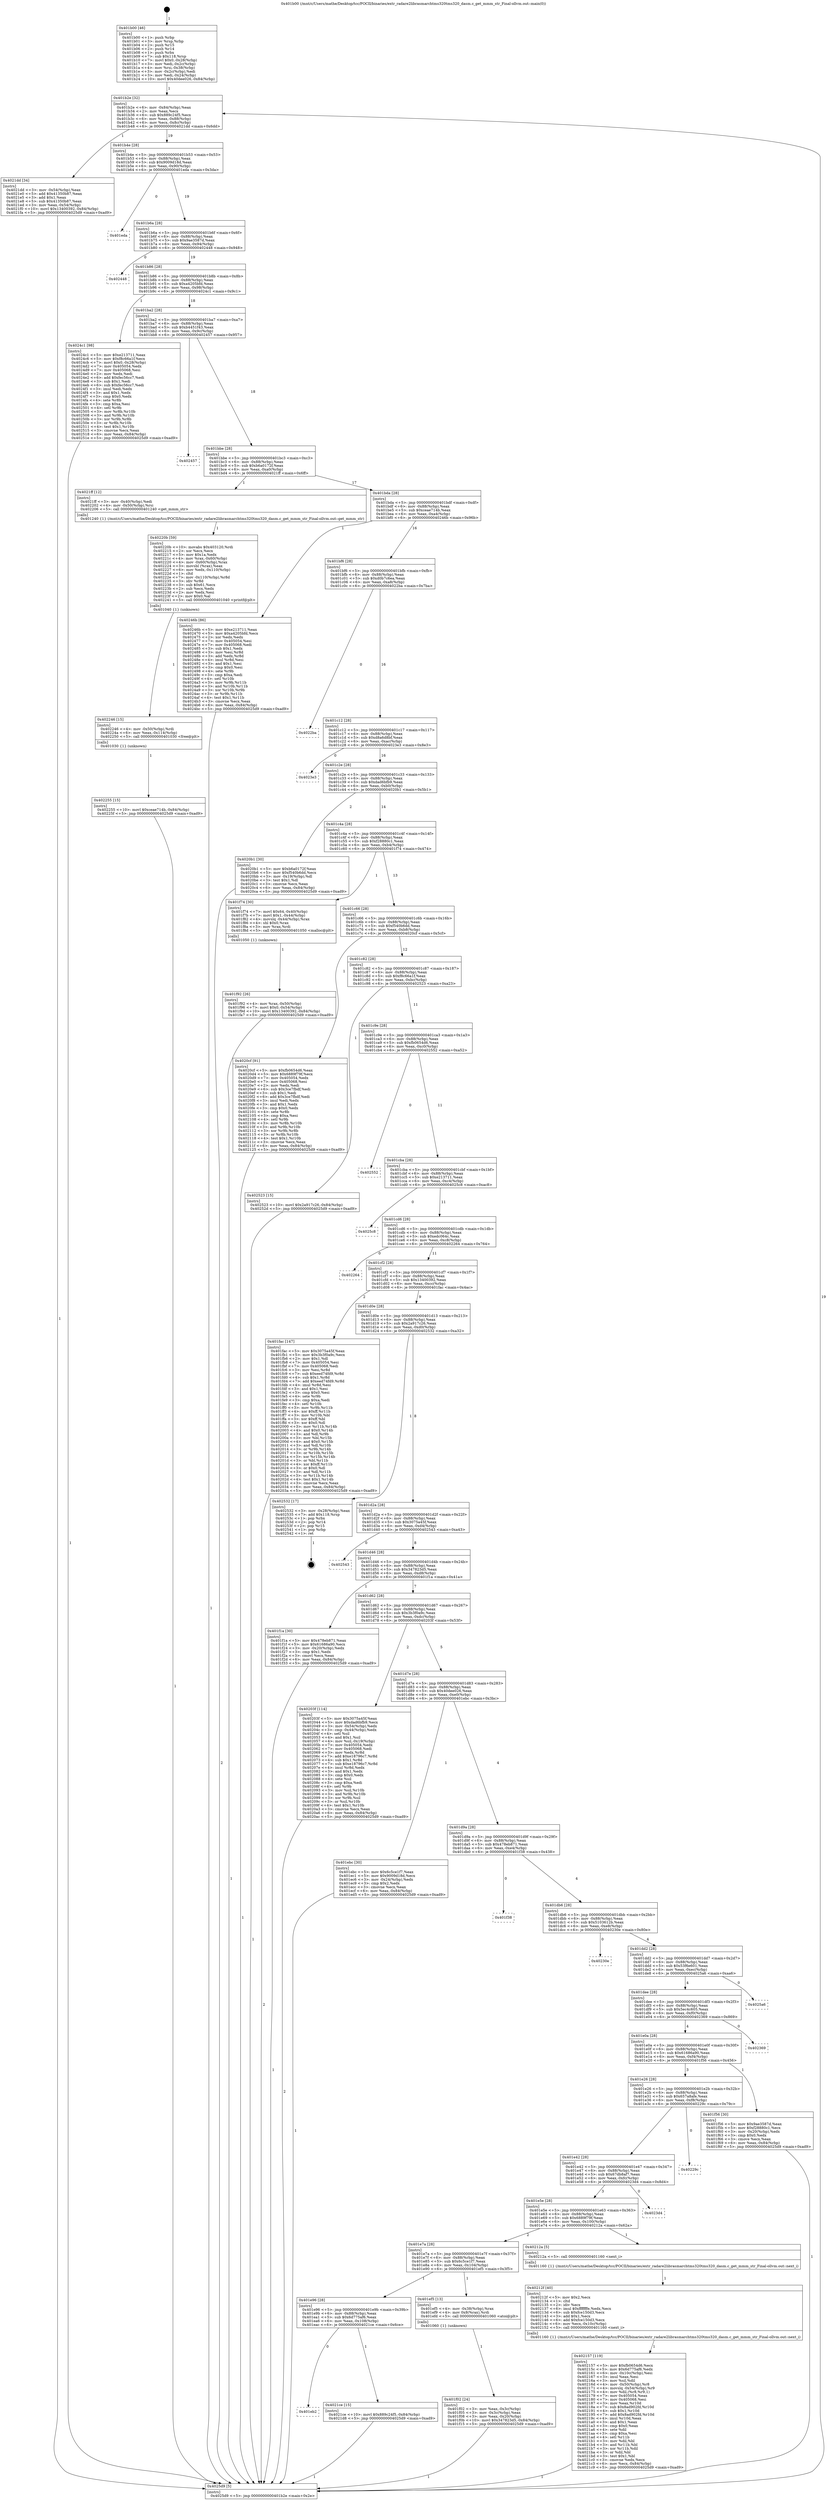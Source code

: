 digraph "0x401b00" {
  label = "0x401b00 (/mnt/c/Users/mathe/Desktop/tcc/POCII/binaries/extr_radare2librasmarchtms320tms320_dasm.c_get_mmm_str_Final-ollvm.out::main(0))"
  labelloc = "t"
  node[shape=record]

  Entry [label="",width=0.3,height=0.3,shape=circle,fillcolor=black,style=filled]
  "0x401b2e" [label="{
     0x401b2e [32]\l
     | [instrs]\l
     &nbsp;&nbsp;0x401b2e \<+6\>: mov -0x84(%rbp),%eax\l
     &nbsp;&nbsp;0x401b34 \<+2\>: mov %eax,%ecx\l
     &nbsp;&nbsp;0x401b36 \<+6\>: sub $0x889c24f5,%ecx\l
     &nbsp;&nbsp;0x401b3c \<+6\>: mov %eax,-0x88(%rbp)\l
     &nbsp;&nbsp;0x401b42 \<+6\>: mov %ecx,-0x8c(%rbp)\l
     &nbsp;&nbsp;0x401b48 \<+6\>: je 00000000004021dd \<main+0x6dd\>\l
  }"]
  "0x4021dd" [label="{
     0x4021dd [34]\l
     | [instrs]\l
     &nbsp;&nbsp;0x4021dd \<+3\>: mov -0x54(%rbp),%eax\l
     &nbsp;&nbsp;0x4021e0 \<+5\>: add $0x41350b87,%eax\l
     &nbsp;&nbsp;0x4021e5 \<+3\>: add $0x1,%eax\l
     &nbsp;&nbsp;0x4021e8 \<+5\>: sub $0x41350b87,%eax\l
     &nbsp;&nbsp;0x4021ed \<+3\>: mov %eax,-0x54(%rbp)\l
     &nbsp;&nbsp;0x4021f0 \<+10\>: movl $0x13400392,-0x84(%rbp)\l
     &nbsp;&nbsp;0x4021fa \<+5\>: jmp 00000000004025d9 \<main+0xad9\>\l
  }"]
  "0x401b4e" [label="{
     0x401b4e [28]\l
     | [instrs]\l
     &nbsp;&nbsp;0x401b4e \<+5\>: jmp 0000000000401b53 \<main+0x53\>\l
     &nbsp;&nbsp;0x401b53 \<+6\>: mov -0x88(%rbp),%eax\l
     &nbsp;&nbsp;0x401b59 \<+5\>: sub $0x9009d18d,%eax\l
     &nbsp;&nbsp;0x401b5e \<+6\>: mov %eax,-0x90(%rbp)\l
     &nbsp;&nbsp;0x401b64 \<+6\>: je 0000000000401eda \<main+0x3da\>\l
  }"]
  Exit [label="",width=0.3,height=0.3,shape=circle,fillcolor=black,style=filled,peripheries=2]
  "0x401eda" [label="{
     0x401eda\l
  }", style=dashed]
  "0x401b6a" [label="{
     0x401b6a [28]\l
     | [instrs]\l
     &nbsp;&nbsp;0x401b6a \<+5\>: jmp 0000000000401b6f \<main+0x6f\>\l
     &nbsp;&nbsp;0x401b6f \<+6\>: mov -0x88(%rbp),%eax\l
     &nbsp;&nbsp;0x401b75 \<+5\>: sub $0x9ae3587d,%eax\l
     &nbsp;&nbsp;0x401b7a \<+6\>: mov %eax,-0x94(%rbp)\l
     &nbsp;&nbsp;0x401b80 \<+6\>: je 0000000000402448 \<main+0x948\>\l
  }"]
  "0x402255" [label="{
     0x402255 [15]\l
     | [instrs]\l
     &nbsp;&nbsp;0x402255 \<+10\>: movl $0xceae714b,-0x84(%rbp)\l
     &nbsp;&nbsp;0x40225f \<+5\>: jmp 00000000004025d9 \<main+0xad9\>\l
  }"]
  "0x402448" [label="{
     0x402448\l
  }", style=dashed]
  "0x401b86" [label="{
     0x401b86 [28]\l
     | [instrs]\l
     &nbsp;&nbsp;0x401b86 \<+5\>: jmp 0000000000401b8b \<main+0x8b\>\l
     &nbsp;&nbsp;0x401b8b \<+6\>: mov -0x88(%rbp),%eax\l
     &nbsp;&nbsp;0x401b91 \<+5\>: sub $0xa4205bfd,%eax\l
     &nbsp;&nbsp;0x401b96 \<+6\>: mov %eax,-0x98(%rbp)\l
     &nbsp;&nbsp;0x401b9c \<+6\>: je 00000000004024c1 \<main+0x9c1\>\l
  }"]
  "0x402246" [label="{
     0x402246 [15]\l
     | [instrs]\l
     &nbsp;&nbsp;0x402246 \<+4\>: mov -0x50(%rbp),%rdi\l
     &nbsp;&nbsp;0x40224a \<+6\>: mov %eax,-0x114(%rbp)\l
     &nbsp;&nbsp;0x402250 \<+5\>: call 0000000000401030 \<free@plt\>\l
     | [calls]\l
     &nbsp;&nbsp;0x401030 \{1\} (unknown)\l
  }"]
  "0x4024c1" [label="{
     0x4024c1 [98]\l
     | [instrs]\l
     &nbsp;&nbsp;0x4024c1 \<+5\>: mov $0xe213711,%eax\l
     &nbsp;&nbsp;0x4024c6 \<+5\>: mov $0xf8c66a1f,%ecx\l
     &nbsp;&nbsp;0x4024cb \<+7\>: movl $0x0,-0x28(%rbp)\l
     &nbsp;&nbsp;0x4024d2 \<+7\>: mov 0x405054,%edx\l
     &nbsp;&nbsp;0x4024d9 \<+7\>: mov 0x405068,%esi\l
     &nbsp;&nbsp;0x4024e0 \<+2\>: mov %edx,%edi\l
     &nbsp;&nbsp;0x4024e2 \<+6\>: add $0xfec56cc7,%edi\l
     &nbsp;&nbsp;0x4024e8 \<+3\>: sub $0x1,%edi\l
     &nbsp;&nbsp;0x4024eb \<+6\>: sub $0xfec56cc7,%edi\l
     &nbsp;&nbsp;0x4024f1 \<+3\>: imul %edi,%edx\l
     &nbsp;&nbsp;0x4024f4 \<+3\>: and $0x1,%edx\l
     &nbsp;&nbsp;0x4024f7 \<+3\>: cmp $0x0,%edx\l
     &nbsp;&nbsp;0x4024fa \<+4\>: sete %r8b\l
     &nbsp;&nbsp;0x4024fe \<+3\>: cmp $0xa,%esi\l
     &nbsp;&nbsp;0x402501 \<+4\>: setl %r9b\l
     &nbsp;&nbsp;0x402505 \<+3\>: mov %r8b,%r10b\l
     &nbsp;&nbsp;0x402508 \<+3\>: and %r9b,%r10b\l
     &nbsp;&nbsp;0x40250b \<+3\>: xor %r9b,%r8b\l
     &nbsp;&nbsp;0x40250e \<+3\>: or %r8b,%r10b\l
     &nbsp;&nbsp;0x402511 \<+4\>: test $0x1,%r10b\l
     &nbsp;&nbsp;0x402515 \<+3\>: cmovne %ecx,%eax\l
     &nbsp;&nbsp;0x402518 \<+6\>: mov %eax,-0x84(%rbp)\l
     &nbsp;&nbsp;0x40251e \<+5\>: jmp 00000000004025d9 \<main+0xad9\>\l
  }"]
  "0x401ba2" [label="{
     0x401ba2 [28]\l
     | [instrs]\l
     &nbsp;&nbsp;0x401ba2 \<+5\>: jmp 0000000000401ba7 \<main+0xa7\>\l
     &nbsp;&nbsp;0x401ba7 \<+6\>: mov -0x88(%rbp),%eax\l
     &nbsp;&nbsp;0x401bad \<+5\>: sub $0xb4451f43,%eax\l
     &nbsp;&nbsp;0x401bb2 \<+6\>: mov %eax,-0x9c(%rbp)\l
     &nbsp;&nbsp;0x401bb8 \<+6\>: je 0000000000402457 \<main+0x957\>\l
  }"]
  "0x40220b" [label="{
     0x40220b [59]\l
     | [instrs]\l
     &nbsp;&nbsp;0x40220b \<+10\>: movabs $0x403120,%rdi\l
     &nbsp;&nbsp;0x402215 \<+2\>: xor %ecx,%ecx\l
     &nbsp;&nbsp;0x402217 \<+5\>: mov $0x1a,%edx\l
     &nbsp;&nbsp;0x40221c \<+4\>: mov %rax,-0x60(%rbp)\l
     &nbsp;&nbsp;0x402220 \<+4\>: mov -0x60(%rbp),%rax\l
     &nbsp;&nbsp;0x402224 \<+3\>: movsbl (%rax),%eax\l
     &nbsp;&nbsp;0x402227 \<+6\>: mov %edx,-0x110(%rbp)\l
     &nbsp;&nbsp;0x40222d \<+1\>: cltd\l
     &nbsp;&nbsp;0x40222e \<+7\>: mov -0x110(%rbp),%r8d\l
     &nbsp;&nbsp;0x402235 \<+3\>: idiv %r8d\l
     &nbsp;&nbsp;0x402238 \<+3\>: sub $0x61,%ecx\l
     &nbsp;&nbsp;0x40223b \<+2\>: sub %ecx,%edx\l
     &nbsp;&nbsp;0x40223d \<+2\>: mov %edx,%esi\l
     &nbsp;&nbsp;0x40223f \<+2\>: mov $0x0,%al\l
     &nbsp;&nbsp;0x402241 \<+5\>: call 0000000000401040 \<printf@plt\>\l
     | [calls]\l
     &nbsp;&nbsp;0x401040 \{1\} (unknown)\l
  }"]
  "0x402457" [label="{
     0x402457\l
  }", style=dashed]
  "0x401bbe" [label="{
     0x401bbe [28]\l
     | [instrs]\l
     &nbsp;&nbsp;0x401bbe \<+5\>: jmp 0000000000401bc3 \<main+0xc3\>\l
     &nbsp;&nbsp;0x401bc3 \<+6\>: mov -0x88(%rbp),%eax\l
     &nbsp;&nbsp;0x401bc9 \<+5\>: sub $0xb6a0172f,%eax\l
     &nbsp;&nbsp;0x401bce \<+6\>: mov %eax,-0xa0(%rbp)\l
     &nbsp;&nbsp;0x401bd4 \<+6\>: je 00000000004021ff \<main+0x6ff\>\l
  }"]
  "0x401eb2" [label="{
     0x401eb2\l
  }", style=dashed]
  "0x4021ff" [label="{
     0x4021ff [12]\l
     | [instrs]\l
     &nbsp;&nbsp;0x4021ff \<+3\>: mov -0x40(%rbp),%edi\l
     &nbsp;&nbsp;0x402202 \<+4\>: mov -0x50(%rbp),%rsi\l
     &nbsp;&nbsp;0x402206 \<+5\>: call 0000000000401240 \<get_mmm_str\>\l
     | [calls]\l
     &nbsp;&nbsp;0x401240 \{1\} (/mnt/c/Users/mathe/Desktop/tcc/POCII/binaries/extr_radare2librasmarchtms320tms320_dasm.c_get_mmm_str_Final-ollvm.out::get_mmm_str)\l
  }"]
  "0x401bda" [label="{
     0x401bda [28]\l
     | [instrs]\l
     &nbsp;&nbsp;0x401bda \<+5\>: jmp 0000000000401bdf \<main+0xdf\>\l
     &nbsp;&nbsp;0x401bdf \<+6\>: mov -0x88(%rbp),%eax\l
     &nbsp;&nbsp;0x401be5 \<+5\>: sub $0xceae714b,%eax\l
     &nbsp;&nbsp;0x401bea \<+6\>: mov %eax,-0xa4(%rbp)\l
     &nbsp;&nbsp;0x401bf0 \<+6\>: je 000000000040246b \<main+0x96b\>\l
  }"]
  "0x4021ce" [label="{
     0x4021ce [15]\l
     | [instrs]\l
     &nbsp;&nbsp;0x4021ce \<+10\>: movl $0x889c24f5,-0x84(%rbp)\l
     &nbsp;&nbsp;0x4021d8 \<+5\>: jmp 00000000004025d9 \<main+0xad9\>\l
  }"]
  "0x40246b" [label="{
     0x40246b [86]\l
     | [instrs]\l
     &nbsp;&nbsp;0x40246b \<+5\>: mov $0xe213711,%eax\l
     &nbsp;&nbsp;0x402470 \<+5\>: mov $0xa4205bfd,%ecx\l
     &nbsp;&nbsp;0x402475 \<+2\>: xor %edx,%edx\l
     &nbsp;&nbsp;0x402477 \<+7\>: mov 0x405054,%esi\l
     &nbsp;&nbsp;0x40247e \<+7\>: mov 0x405068,%edi\l
     &nbsp;&nbsp;0x402485 \<+3\>: sub $0x1,%edx\l
     &nbsp;&nbsp;0x402488 \<+3\>: mov %esi,%r8d\l
     &nbsp;&nbsp;0x40248b \<+3\>: add %edx,%r8d\l
     &nbsp;&nbsp;0x40248e \<+4\>: imul %r8d,%esi\l
     &nbsp;&nbsp;0x402492 \<+3\>: and $0x1,%esi\l
     &nbsp;&nbsp;0x402495 \<+3\>: cmp $0x0,%esi\l
     &nbsp;&nbsp;0x402498 \<+4\>: sete %r9b\l
     &nbsp;&nbsp;0x40249c \<+3\>: cmp $0xa,%edi\l
     &nbsp;&nbsp;0x40249f \<+4\>: setl %r10b\l
     &nbsp;&nbsp;0x4024a3 \<+3\>: mov %r9b,%r11b\l
     &nbsp;&nbsp;0x4024a6 \<+3\>: and %r10b,%r11b\l
     &nbsp;&nbsp;0x4024a9 \<+3\>: xor %r10b,%r9b\l
     &nbsp;&nbsp;0x4024ac \<+3\>: or %r9b,%r11b\l
     &nbsp;&nbsp;0x4024af \<+4\>: test $0x1,%r11b\l
     &nbsp;&nbsp;0x4024b3 \<+3\>: cmovne %ecx,%eax\l
     &nbsp;&nbsp;0x4024b6 \<+6\>: mov %eax,-0x84(%rbp)\l
     &nbsp;&nbsp;0x4024bc \<+5\>: jmp 00000000004025d9 \<main+0xad9\>\l
  }"]
  "0x401bf6" [label="{
     0x401bf6 [28]\l
     | [instrs]\l
     &nbsp;&nbsp;0x401bf6 \<+5\>: jmp 0000000000401bfb \<main+0xfb\>\l
     &nbsp;&nbsp;0x401bfb \<+6\>: mov -0x88(%rbp),%eax\l
     &nbsp;&nbsp;0x401c01 \<+5\>: sub $0xd0b7c6ea,%eax\l
     &nbsp;&nbsp;0x401c06 \<+6\>: mov %eax,-0xa8(%rbp)\l
     &nbsp;&nbsp;0x401c0c \<+6\>: je 00000000004022ba \<main+0x7ba\>\l
  }"]
  "0x402157" [label="{
     0x402157 [119]\l
     | [instrs]\l
     &nbsp;&nbsp;0x402157 \<+5\>: mov $0xfb0654d6,%ecx\l
     &nbsp;&nbsp;0x40215c \<+5\>: mov $0x6d775af6,%edx\l
     &nbsp;&nbsp;0x402161 \<+6\>: mov -0x10c(%rbp),%esi\l
     &nbsp;&nbsp;0x402167 \<+3\>: imul %eax,%esi\l
     &nbsp;&nbsp;0x40216a \<+3\>: mov %sil,%dil\l
     &nbsp;&nbsp;0x40216d \<+4\>: mov -0x50(%rbp),%r8\l
     &nbsp;&nbsp;0x402171 \<+4\>: movslq -0x54(%rbp),%r9\l
     &nbsp;&nbsp;0x402175 \<+4\>: mov %dil,(%r8,%r9,1)\l
     &nbsp;&nbsp;0x402179 \<+7\>: mov 0x405054,%eax\l
     &nbsp;&nbsp;0x402180 \<+7\>: mov 0x405068,%esi\l
     &nbsp;&nbsp;0x402187 \<+3\>: mov %eax,%r10d\l
     &nbsp;&nbsp;0x40218a \<+7\>: sub $0x8ad902fd,%r10d\l
     &nbsp;&nbsp;0x402191 \<+4\>: sub $0x1,%r10d\l
     &nbsp;&nbsp;0x402195 \<+7\>: add $0x8ad902fd,%r10d\l
     &nbsp;&nbsp;0x40219c \<+4\>: imul %r10d,%eax\l
     &nbsp;&nbsp;0x4021a0 \<+3\>: and $0x1,%eax\l
     &nbsp;&nbsp;0x4021a3 \<+3\>: cmp $0x0,%eax\l
     &nbsp;&nbsp;0x4021a6 \<+4\>: sete %dil\l
     &nbsp;&nbsp;0x4021aa \<+3\>: cmp $0xa,%esi\l
     &nbsp;&nbsp;0x4021ad \<+4\>: setl %r11b\l
     &nbsp;&nbsp;0x4021b1 \<+3\>: mov %dil,%bl\l
     &nbsp;&nbsp;0x4021b4 \<+3\>: and %r11b,%bl\l
     &nbsp;&nbsp;0x4021b7 \<+3\>: xor %r11b,%dil\l
     &nbsp;&nbsp;0x4021ba \<+3\>: or %dil,%bl\l
     &nbsp;&nbsp;0x4021bd \<+3\>: test $0x1,%bl\l
     &nbsp;&nbsp;0x4021c0 \<+3\>: cmovne %edx,%ecx\l
     &nbsp;&nbsp;0x4021c3 \<+6\>: mov %ecx,-0x84(%rbp)\l
     &nbsp;&nbsp;0x4021c9 \<+5\>: jmp 00000000004025d9 \<main+0xad9\>\l
  }"]
  "0x4022ba" [label="{
     0x4022ba\l
  }", style=dashed]
  "0x401c12" [label="{
     0x401c12 [28]\l
     | [instrs]\l
     &nbsp;&nbsp;0x401c12 \<+5\>: jmp 0000000000401c17 \<main+0x117\>\l
     &nbsp;&nbsp;0x401c17 \<+6\>: mov -0x88(%rbp),%eax\l
     &nbsp;&nbsp;0x401c1d \<+5\>: sub $0xd8a6d8bf,%eax\l
     &nbsp;&nbsp;0x401c22 \<+6\>: mov %eax,-0xac(%rbp)\l
     &nbsp;&nbsp;0x401c28 \<+6\>: je 00000000004023e3 \<main+0x8e3\>\l
  }"]
  "0x40212f" [label="{
     0x40212f [40]\l
     | [instrs]\l
     &nbsp;&nbsp;0x40212f \<+5\>: mov $0x2,%ecx\l
     &nbsp;&nbsp;0x402134 \<+1\>: cltd\l
     &nbsp;&nbsp;0x402135 \<+2\>: idiv %ecx\l
     &nbsp;&nbsp;0x402137 \<+6\>: imul $0xfffffffe,%edx,%ecx\l
     &nbsp;&nbsp;0x40213d \<+6\>: sub $0xfce150d3,%ecx\l
     &nbsp;&nbsp;0x402143 \<+3\>: add $0x1,%ecx\l
     &nbsp;&nbsp;0x402146 \<+6\>: add $0xfce150d3,%ecx\l
     &nbsp;&nbsp;0x40214c \<+6\>: mov %ecx,-0x10c(%rbp)\l
     &nbsp;&nbsp;0x402152 \<+5\>: call 0000000000401160 \<next_i\>\l
     | [calls]\l
     &nbsp;&nbsp;0x401160 \{1\} (/mnt/c/Users/mathe/Desktop/tcc/POCII/binaries/extr_radare2librasmarchtms320tms320_dasm.c_get_mmm_str_Final-ollvm.out::next_i)\l
  }"]
  "0x4023e3" [label="{
     0x4023e3\l
  }", style=dashed]
  "0x401c2e" [label="{
     0x401c2e [28]\l
     | [instrs]\l
     &nbsp;&nbsp;0x401c2e \<+5\>: jmp 0000000000401c33 \<main+0x133\>\l
     &nbsp;&nbsp;0x401c33 \<+6\>: mov -0x88(%rbp),%eax\l
     &nbsp;&nbsp;0x401c39 \<+5\>: sub $0xdad6bfb9,%eax\l
     &nbsp;&nbsp;0x401c3e \<+6\>: mov %eax,-0xb0(%rbp)\l
     &nbsp;&nbsp;0x401c44 \<+6\>: je 00000000004020b1 \<main+0x5b1\>\l
  }"]
  "0x401f92" [label="{
     0x401f92 [26]\l
     | [instrs]\l
     &nbsp;&nbsp;0x401f92 \<+4\>: mov %rax,-0x50(%rbp)\l
     &nbsp;&nbsp;0x401f96 \<+7\>: movl $0x0,-0x54(%rbp)\l
     &nbsp;&nbsp;0x401f9d \<+10\>: movl $0x13400392,-0x84(%rbp)\l
     &nbsp;&nbsp;0x401fa7 \<+5\>: jmp 00000000004025d9 \<main+0xad9\>\l
  }"]
  "0x4020b1" [label="{
     0x4020b1 [30]\l
     | [instrs]\l
     &nbsp;&nbsp;0x4020b1 \<+5\>: mov $0xb6a0172f,%eax\l
     &nbsp;&nbsp;0x4020b6 \<+5\>: mov $0xf540b6dd,%ecx\l
     &nbsp;&nbsp;0x4020bb \<+3\>: mov -0x19(%rbp),%dl\l
     &nbsp;&nbsp;0x4020be \<+3\>: test $0x1,%dl\l
     &nbsp;&nbsp;0x4020c1 \<+3\>: cmovne %ecx,%eax\l
     &nbsp;&nbsp;0x4020c4 \<+6\>: mov %eax,-0x84(%rbp)\l
     &nbsp;&nbsp;0x4020ca \<+5\>: jmp 00000000004025d9 \<main+0xad9\>\l
  }"]
  "0x401c4a" [label="{
     0x401c4a [28]\l
     | [instrs]\l
     &nbsp;&nbsp;0x401c4a \<+5\>: jmp 0000000000401c4f \<main+0x14f\>\l
     &nbsp;&nbsp;0x401c4f \<+6\>: mov -0x88(%rbp),%eax\l
     &nbsp;&nbsp;0x401c55 \<+5\>: sub $0xf28880c1,%eax\l
     &nbsp;&nbsp;0x401c5a \<+6\>: mov %eax,-0xb4(%rbp)\l
     &nbsp;&nbsp;0x401c60 \<+6\>: je 0000000000401f74 \<main+0x474\>\l
  }"]
  "0x401f02" [label="{
     0x401f02 [24]\l
     | [instrs]\l
     &nbsp;&nbsp;0x401f02 \<+3\>: mov %eax,-0x3c(%rbp)\l
     &nbsp;&nbsp;0x401f05 \<+3\>: mov -0x3c(%rbp),%eax\l
     &nbsp;&nbsp;0x401f08 \<+3\>: mov %eax,-0x20(%rbp)\l
     &nbsp;&nbsp;0x401f0b \<+10\>: movl $0x347823d5,-0x84(%rbp)\l
     &nbsp;&nbsp;0x401f15 \<+5\>: jmp 00000000004025d9 \<main+0xad9\>\l
  }"]
  "0x401f74" [label="{
     0x401f74 [30]\l
     | [instrs]\l
     &nbsp;&nbsp;0x401f74 \<+7\>: movl $0x64,-0x40(%rbp)\l
     &nbsp;&nbsp;0x401f7b \<+7\>: movl $0x1,-0x44(%rbp)\l
     &nbsp;&nbsp;0x401f82 \<+4\>: movslq -0x44(%rbp),%rax\l
     &nbsp;&nbsp;0x401f86 \<+4\>: shl $0x0,%rax\l
     &nbsp;&nbsp;0x401f8a \<+3\>: mov %rax,%rdi\l
     &nbsp;&nbsp;0x401f8d \<+5\>: call 0000000000401050 \<malloc@plt\>\l
     | [calls]\l
     &nbsp;&nbsp;0x401050 \{1\} (unknown)\l
  }"]
  "0x401c66" [label="{
     0x401c66 [28]\l
     | [instrs]\l
     &nbsp;&nbsp;0x401c66 \<+5\>: jmp 0000000000401c6b \<main+0x16b\>\l
     &nbsp;&nbsp;0x401c6b \<+6\>: mov -0x88(%rbp),%eax\l
     &nbsp;&nbsp;0x401c71 \<+5\>: sub $0xf540b6dd,%eax\l
     &nbsp;&nbsp;0x401c76 \<+6\>: mov %eax,-0xb8(%rbp)\l
     &nbsp;&nbsp;0x401c7c \<+6\>: je 00000000004020cf \<main+0x5cf\>\l
  }"]
  "0x401e96" [label="{
     0x401e96 [28]\l
     | [instrs]\l
     &nbsp;&nbsp;0x401e96 \<+5\>: jmp 0000000000401e9b \<main+0x39b\>\l
     &nbsp;&nbsp;0x401e9b \<+6\>: mov -0x88(%rbp),%eax\l
     &nbsp;&nbsp;0x401ea1 \<+5\>: sub $0x6d775af6,%eax\l
     &nbsp;&nbsp;0x401ea6 \<+6\>: mov %eax,-0x108(%rbp)\l
     &nbsp;&nbsp;0x401eac \<+6\>: je 00000000004021ce \<main+0x6ce\>\l
  }"]
  "0x4020cf" [label="{
     0x4020cf [91]\l
     | [instrs]\l
     &nbsp;&nbsp;0x4020cf \<+5\>: mov $0xfb0654d6,%eax\l
     &nbsp;&nbsp;0x4020d4 \<+5\>: mov $0x6889f79f,%ecx\l
     &nbsp;&nbsp;0x4020d9 \<+7\>: mov 0x405054,%edx\l
     &nbsp;&nbsp;0x4020e0 \<+7\>: mov 0x405068,%esi\l
     &nbsp;&nbsp;0x4020e7 \<+2\>: mov %edx,%edi\l
     &nbsp;&nbsp;0x4020e9 \<+6\>: sub $0x3ce7fbdf,%edi\l
     &nbsp;&nbsp;0x4020ef \<+3\>: sub $0x1,%edi\l
     &nbsp;&nbsp;0x4020f2 \<+6\>: add $0x3ce7fbdf,%edi\l
     &nbsp;&nbsp;0x4020f8 \<+3\>: imul %edi,%edx\l
     &nbsp;&nbsp;0x4020fb \<+3\>: and $0x1,%edx\l
     &nbsp;&nbsp;0x4020fe \<+3\>: cmp $0x0,%edx\l
     &nbsp;&nbsp;0x402101 \<+4\>: sete %r8b\l
     &nbsp;&nbsp;0x402105 \<+3\>: cmp $0xa,%esi\l
     &nbsp;&nbsp;0x402108 \<+4\>: setl %r9b\l
     &nbsp;&nbsp;0x40210c \<+3\>: mov %r8b,%r10b\l
     &nbsp;&nbsp;0x40210f \<+3\>: and %r9b,%r10b\l
     &nbsp;&nbsp;0x402112 \<+3\>: xor %r9b,%r8b\l
     &nbsp;&nbsp;0x402115 \<+3\>: or %r8b,%r10b\l
     &nbsp;&nbsp;0x402118 \<+4\>: test $0x1,%r10b\l
     &nbsp;&nbsp;0x40211c \<+3\>: cmovne %ecx,%eax\l
     &nbsp;&nbsp;0x40211f \<+6\>: mov %eax,-0x84(%rbp)\l
     &nbsp;&nbsp;0x402125 \<+5\>: jmp 00000000004025d9 \<main+0xad9\>\l
  }"]
  "0x401c82" [label="{
     0x401c82 [28]\l
     | [instrs]\l
     &nbsp;&nbsp;0x401c82 \<+5\>: jmp 0000000000401c87 \<main+0x187\>\l
     &nbsp;&nbsp;0x401c87 \<+6\>: mov -0x88(%rbp),%eax\l
     &nbsp;&nbsp;0x401c8d \<+5\>: sub $0xf8c66a1f,%eax\l
     &nbsp;&nbsp;0x401c92 \<+6\>: mov %eax,-0xbc(%rbp)\l
     &nbsp;&nbsp;0x401c98 \<+6\>: je 0000000000402523 \<main+0xa23\>\l
  }"]
  "0x401ef5" [label="{
     0x401ef5 [13]\l
     | [instrs]\l
     &nbsp;&nbsp;0x401ef5 \<+4\>: mov -0x38(%rbp),%rax\l
     &nbsp;&nbsp;0x401ef9 \<+4\>: mov 0x8(%rax),%rdi\l
     &nbsp;&nbsp;0x401efd \<+5\>: call 0000000000401060 \<atoi@plt\>\l
     | [calls]\l
     &nbsp;&nbsp;0x401060 \{1\} (unknown)\l
  }"]
  "0x402523" [label="{
     0x402523 [15]\l
     | [instrs]\l
     &nbsp;&nbsp;0x402523 \<+10\>: movl $0x2a917c26,-0x84(%rbp)\l
     &nbsp;&nbsp;0x40252d \<+5\>: jmp 00000000004025d9 \<main+0xad9\>\l
  }"]
  "0x401c9e" [label="{
     0x401c9e [28]\l
     | [instrs]\l
     &nbsp;&nbsp;0x401c9e \<+5\>: jmp 0000000000401ca3 \<main+0x1a3\>\l
     &nbsp;&nbsp;0x401ca3 \<+6\>: mov -0x88(%rbp),%eax\l
     &nbsp;&nbsp;0x401ca9 \<+5\>: sub $0xfb0654d6,%eax\l
     &nbsp;&nbsp;0x401cae \<+6\>: mov %eax,-0xc0(%rbp)\l
     &nbsp;&nbsp;0x401cb4 \<+6\>: je 0000000000402552 \<main+0xa52\>\l
  }"]
  "0x401e7a" [label="{
     0x401e7a [28]\l
     | [instrs]\l
     &nbsp;&nbsp;0x401e7a \<+5\>: jmp 0000000000401e7f \<main+0x37f\>\l
     &nbsp;&nbsp;0x401e7f \<+6\>: mov -0x88(%rbp),%eax\l
     &nbsp;&nbsp;0x401e85 \<+5\>: sub $0x6c5ce1f7,%eax\l
     &nbsp;&nbsp;0x401e8a \<+6\>: mov %eax,-0x104(%rbp)\l
     &nbsp;&nbsp;0x401e90 \<+6\>: je 0000000000401ef5 \<main+0x3f5\>\l
  }"]
  "0x402552" [label="{
     0x402552\l
  }", style=dashed]
  "0x401cba" [label="{
     0x401cba [28]\l
     | [instrs]\l
     &nbsp;&nbsp;0x401cba \<+5\>: jmp 0000000000401cbf \<main+0x1bf\>\l
     &nbsp;&nbsp;0x401cbf \<+6\>: mov -0x88(%rbp),%eax\l
     &nbsp;&nbsp;0x401cc5 \<+5\>: sub $0xe213711,%eax\l
     &nbsp;&nbsp;0x401cca \<+6\>: mov %eax,-0xc4(%rbp)\l
     &nbsp;&nbsp;0x401cd0 \<+6\>: je 00000000004025c8 \<main+0xac8\>\l
  }"]
  "0x40212a" [label="{
     0x40212a [5]\l
     | [instrs]\l
     &nbsp;&nbsp;0x40212a \<+5\>: call 0000000000401160 \<next_i\>\l
     | [calls]\l
     &nbsp;&nbsp;0x401160 \{1\} (/mnt/c/Users/mathe/Desktop/tcc/POCII/binaries/extr_radare2librasmarchtms320tms320_dasm.c_get_mmm_str_Final-ollvm.out::next_i)\l
  }"]
  "0x4025c8" [label="{
     0x4025c8\l
  }", style=dashed]
  "0x401cd6" [label="{
     0x401cd6 [28]\l
     | [instrs]\l
     &nbsp;&nbsp;0x401cd6 \<+5\>: jmp 0000000000401cdb \<main+0x1db\>\l
     &nbsp;&nbsp;0x401cdb \<+6\>: mov -0x88(%rbp),%eax\l
     &nbsp;&nbsp;0x401ce1 \<+5\>: sub $0xedc064c,%eax\l
     &nbsp;&nbsp;0x401ce6 \<+6\>: mov %eax,-0xc8(%rbp)\l
     &nbsp;&nbsp;0x401cec \<+6\>: je 0000000000402264 \<main+0x764\>\l
  }"]
  "0x401e5e" [label="{
     0x401e5e [28]\l
     | [instrs]\l
     &nbsp;&nbsp;0x401e5e \<+5\>: jmp 0000000000401e63 \<main+0x363\>\l
     &nbsp;&nbsp;0x401e63 \<+6\>: mov -0x88(%rbp),%eax\l
     &nbsp;&nbsp;0x401e69 \<+5\>: sub $0x6889f79f,%eax\l
     &nbsp;&nbsp;0x401e6e \<+6\>: mov %eax,-0x100(%rbp)\l
     &nbsp;&nbsp;0x401e74 \<+6\>: je 000000000040212a \<main+0x62a\>\l
  }"]
  "0x402264" [label="{
     0x402264\l
  }", style=dashed]
  "0x401cf2" [label="{
     0x401cf2 [28]\l
     | [instrs]\l
     &nbsp;&nbsp;0x401cf2 \<+5\>: jmp 0000000000401cf7 \<main+0x1f7\>\l
     &nbsp;&nbsp;0x401cf7 \<+6\>: mov -0x88(%rbp),%eax\l
     &nbsp;&nbsp;0x401cfd \<+5\>: sub $0x13400392,%eax\l
     &nbsp;&nbsp;0x401d02 \<+6\>: mov %eax,-0xcc(%rbp)\l
     &nbsp;&nbsp;0x401d08 \<+6\>: je 0000000000401fac \<main+0x4ac\>\l
  }"]
  "0x4023d4" [label="{
     0x4023d4\l
  }", style=dashed]
  "0x401fac" [label="{
     0x401fac [147]\l
     | [instrs]\l
     &nbsp;&nbsp;0x401fac \<+5\>: mov $0x3075a45f,%eax\l
     &nbsp;&nbsp;0x401fb1 \<+5\>: mov $0x3b3f0a9c,%ecx\l
     &nbsp;&nbsp;0x401fb6 \<+2\>: mov $0x1,%dl\l
     &nbsp;&nbsp;0x401fb8 \<+7\>: mov 0x405054,%esi\l
     &nbsp;&nbsp;0x401fbf \<+7\>: mov 0x405068,%edi\l
     &nbsp;&nbsp;0x401fc6 \<+3\>: mov %esi,%r8d\l
     &nbsp;&nbsp;0x401fc9 \<+7\>: sub $0xeed74fd9,%r8d\l
     &nbsp;&nbsp;0x401fd0 \<+4\>: sub $0x1,%r8d\l
     &nbsp;&nbsp;0x401fd4 \<+7\>: add $0xeed74fd9,%r8d\l
     &nbsp;&nbsp;0x401fdb \<+4\>: imul %r8d,%esi\l
     &nbsp;&nbsp;0x401fdf \<+3\>: and $0x1,%esi\l
     &nbsp;&nbsp;0x401fe2 \<+3\>: cmp $0x0,%esi\l
     &nbsp;&nbsp;0x401fe5 \<+4\>: sete %r9b\l
     &nbsp;&nbsp;0x401fe9 \<+3\>: cmp $0xa,%edi\l
     &nbsp;&nbsp;0x401fec \<+4\>: setl %r10b\l
     &nbsp;&nbsp;0x401ff0 \<+3\>: mov %r9b,%r11b\l
     &nbsp;&nbsp;0x401ff3 \<+4\>: xor $0xff,%r11b\l
     &nbsp;&nbsp;0x401ff7 \<+3\>: mov %r10b,%bl\l
     &nbsp;&nbsp;0x401ffa \<+3\>: xor $0xff,%bl\l
     &nbsp;&nbsp;0x401ffd \<+3\>: xor $0x0,%dl\l
     &nbsp;&nbsp;0x402000 \<+3\>: mov %r11b,%r14b\l
     &nbsp;&nbsp;0x402003 \<+4\>: and $0x0,%r14b\l
     &nbsp;&nbsp;0x402007 \<+3\>: and %dl,%r9b\l
     &nbsp;&nbsp;0x40200a \<+3\>: mov %bl,%r15b\l
     &nbsp;&nbsp;0x40200d \<+4\>: and $0x0,%r15b\l
     &nbsp;&nbsp;0x402011 \<+3\>: and %dl,%r10b\l
     &nbsp;&nbsp;0x402014 \<+3\>: or %r9b,%r14b\l
     &nbsp;&nbsp;0x402017 \<+3\>: or %r10b,%r15b\l
     &nbsp;&nbsp;0x40201a \<+3\>: xor %r15b,%r14b\l
     &nbsp;&nbsp;0x40201d \<+3\>: or %bl,%r11b\l
     &nbsp;&nbsp;0x402020 \<+4\>: xor $0xff,%r11b\l
     &nbsp;&nbsp;0x402024 \<+3\>: or $0x0,%dl\l
     &nbsp;&nbsp;0x402027 \<+3\>: and %dl,%r11b\l
     &nbsp;&nbsp;0x40202a \<+3\>: or %r11b,%r14b\l
     &nbsp;&nbsp;0x40202d \<+4\>: test $0x1,%r14b\l
     &nbsp;&nbsp;0x402031 \<+3\>: cmovne %ecx,%eax\l
     &nbsp;&nbsp;0x402034 \<+6\>: mov %eax,-0x84(%rbp)\l
     &nbsp;&nbsp;0x40203a \<+5\>: jmp 00000000004025d9 \<main+0xad9\>\l
  }"]
  "0x401d0e" [label="{
     0x401d0e [28]\l
     | [instrs]\l
     &nbsp;&nbsp;0x401d0e \<+5\>: jmp 0000000000401d13 \<main+0x213\>\l
     &nbsp;&nbsp;0x401d13 \<+6\>: mov -0x88(%rbp),%eax\l
     &nbsp;&nbsp;0x401d19 \<+5\>: sub $0x2a917c26,%eax\l
     &nbsp;&nbsp;0x401d1e \<+6\>: mov %eax,-0xd0(%rbp)\l
     &nbsp;&nbsp;0x401d24 \<+6\>: je 0000000000402532 \<main+0xa32\>\l
  }"]
  "0x401e42" [label="{
     0x401e42 [28]\l
     | [instrs]\l
     &nbsp;&nbsp;0x401e42 \<+5\>: jmp 0000000000401e47 \<main+0x347\>\l
     &nbsp;&nbsp;0x401e47 \<+6\>: mov -0x88(%rbp),%eax\l
     &nbsp;&nbsp;0x401e4d \<+5\>: sub $0x67db8af7,%eax\l
     &nbsp;&nbsp;0x401e52 \<+6\>: mov %eax,-0xfc(%rbp)\l
     &nbsp;&nbsp;0x401e58 \<+6\>: je 00000000004023d4 \<main+0x8d4\>\l
  }"]
  "0x402532" [label="{
     0x402532 [17]\l
     | [instrs]\l
     &nbsp;&nbsp;0x402532 \<+3\>: mov -0x28(%rbp),%eax\l
     &nbsp;&nbsp;0x402535 \<+7\>: add $0x118,%rsp\l
     &nbsp;&nbsp;0x40253c \<+1\>: pop %rbx\l
     &nbsp;&nbsp;0x40253d \<+2\>: pop %r14\l
     &nbsp;&nbsp;0x40253f \<+2\>: pop %r15\l
     &nbsp;&nbsp;0x402541 \<+1\>: pop %rbp\l
     &nbsp;&nbsp;0x402542 \<+1\>: ret\l
  }"]
  "0x401d2a" [label="{
     0x401d2a [28]\l
     | [instrs]\l
     &nbsp;&nbsp;0x401d2a \<+5\>: jmp 0000000000401d2f \<main+0x22f\>\l
     &nbsp;&nbsp;0x401d2f \<+6\>: mov -0x88(%rbp),%eax\l
     &nbsp;&nbsp;0x401d35 \<+5\>: sub $0x3075a45f,%eax\l
     &nbsp;&nbsp;0x401d3a \<+6\>: mov %eax,-0xd4(%rbp)\l
     &nbsp;&nbsp;0x401d40 \<+6\>: je 0000000000402543 \<main+0xa43\>\l
  }"]
  "0x40229c" [label="{
     0x40229c\l
  }", style=dashed]
  "0x402543" [label="{
     0x402543\l
  }", style=dashed]
  "0x401d46" [label="{
     0x401d46 [28]\l
     | [instrs]\l
     &nbsp;&nbsp;0x401d46 \<+5\>: jmp 0000000000401d4b \<main+0x24b\>\l
     &nbsp;&nbsp;0x401d4b \<+6\>: mov -0x88(%rbp),%eax\l
     &nbsp;&nbsp;0x401d51 \<+5\>: sub $0x347823d5,%eax\l
     &nbsp;&nbsp;0x401d56 \<+6\>: mov %eax,-0xd8(%rbp)\l
     &nbsp;&nbsp;0x401d5c \<+6\>: je 0000000000401f1a \<main+0x41a\>\l
  }"]
  "0x401e26" [label="{
     0x401e26 [28]\l
     | [instrs]\l
     &nbsp;&nbsp;0x401e26 \<+5\>: jmp 0000000000401e2b \<main+0x32b\>\l
     &nbsp;&nbsp;0x401e2b \<+6\>: mov -0x88(%rbp),%eax\l
     &nbsp;&nbsp;0x401e31 \<+5\>: sub $0x657a8afe,%eax\l
     &nbsp;&nbsp;0x401e36 \<+6\>: mov %eax,-0xf8(%rbp)\l
     &nbsp;&nbsp;0x401e3c \<+6\>: je 000000000040229c \<main+0x79c\>\l
  }"]
  "0x401f1a" [label="{
     0x401f1a [30]\l
     | [instrs]\l
     &nbsp;&nbsp;0x401f1a \<+5\>: mov $0x478eb871,%eax\l
     &nbsp;&nbsp;0x401f1f \<+5\>: mov $0x61686a90,%ecx\l
     &nbsp;&nbsp;0x401f24 \<+3\>: mov -0x20(%rbp),%edx\l
     &nbsp;&nbsp;0x401f27 \<+3\>: cmp $0x1,%edx\l
     &nbsp;&nbsp;0x401f2a \<+3\>: cmovl %ecx,%eax\l
     &nbsp;&nbsp;0x401f2d \<+6\>: mov %eax,-0x84(%rbp)\l
     &nbsp;&nbsp;0x401f33 \<+5\>: jmp 00000000004025d9 \<main+0xad9\>\l
  }"]
  "0x401d62" [label="{
     0x401d62 [28]\l
     | [instrs]\l
     &nbsp;&nbsp;0x401d62 \<+5\>: jmp 0000000000401d67 \<main+0x267\>\l
     &nbsp;&nbsp;0x401d67 \<+6\>: mov -0x88(%rbp),%eax\l
     &nbsp;&nbsp;0x401d6d \<+5\>: sub $0x3b3f0a9c,%eax\l
     &nbsp;&nbsp;0x401d72 \<+6\>: mov %eax,-0xdc(%rbp)\l
     &nbsp;&nbsp;0x401d78 \<+6\>: je 000000000040203f \<main+0x53f\>\l
  }"]
  "0x401f56" [label="{
     0x401f56 [30]\l
     | [instrs]\l
     &nbsp;&nbsp;0x401f56 \<+5\>: mov $0x9ae3587d,%eax\l
     &nbsp;&nbsp;0x401f5b \<+5\>: mov $0xf28880c1,%ecx\l
     &nbsp;&nbsp;0x401f60 \<+3\>: mov -0x20(%rbp),%edx\l
     &nbsp;&nbsp;0x401f63 \<+3\>: cmp $0x0,%edx\l
     &nbsp;&nbsp;0x401f66 \<+3\>: cmove %ecx,%eax\l
     &nbsp;&nbsp;0x401f69 \<+6\>: mov %eax,-0x84(%rbp)\l
     &nbsp;&nbsp;0x401f6f \<+5\>: jmp 00000000004025d9 \<main+0xad9\>\l
  }"]
  "0x40203f" [label="{
     0x40203f [114]\l
     | [instrs]\l
     &nbsp;&nbsp;0x40203f \<+5\>: mov $0x3075a45f,%eax\l
     &nbsp;&nbsp;0x402044 \<+5\>: mov $0xdad6bfb9,%ecx\l
     &nbsp;&nbsp;0x402049 \<+3\>: mov -0x54(%rbp),%edx\l
     &nbsp;&nbsp;0x40204c \<+3\>: cmp -0x44(%rbp),%edx\l
     &nbsp;&nbsp;0x40204f \<+4\>: setl %sil\l
     &nbsp;&nbsp;0x402053 \<+4\>: and $0x1,%sil\l
     &nbsp;&nbsp;0x402057 \<+4\>: mov %sil,-0x19(%rbp)\l
     &nbsp;&nbsp;0x40205b \<+7\>: mov 0x405054,%edx\l
     &nbsp;&nbsp;0x402062 \<+7\>: mov 0x405068,%edi\l
     &nbsp;&nbsp;0x402069 \<+3\>: mov %edx,%r8d\l
     &nbsp;&nbsp;0x40206c \<+7\>: add $0xe18796c7,%r8d\l
     &nbsp;&nbsp;0x402073 \<+4\>: sub $0x1,%r8d\l
     &nbsp;&nbsp;0x402077 \<+7\>: sub $0xe18796c7,%r8d\l
     &nbsp;&nbsp;0x40207e \<+4\>: imul %r8d,%edx\l
     &nbsp;&nbsp;0x402082 \<+3\>: and $0x1,%edx\l
     &nbsp;&nbsp;0x402085 \<+3\>: cmp $0x0,%edx\l
     &nbsp;&nbsp;0x402088 \<+4\>: sete %sil\l
     &nbsp;&nbsp;0x40208c \<+3\>: cmp $0xa,%edi\l
     &nbsp;&nbsp;0x40208f \<+4\>: setl %r9b\l
     &nbsp;&nbsp;0x402093 \<+3\>: mov %sil,%r10b\l
     &nbsp;&nbsp;0x402096 \<+3\>: and %r9b,%r10b\l
     &nbsp;&nbsp;0x402099 \<+3\>: xor %r9b,%sil\l
     &nbsp;&nbsp;0x40209c \<+3\>: or %sil,%r10b\l
     &nbsp;&nbsp;0x40209f \<+4\>: test $0x1,%r10b\l
     &nbsp;&nbsp;0x4020a3 \<+3\>: cmovne %ecx,%eax\l
     &nbsp;&nbsp;0x4020a6 \<+6\>: mov %eax,-0x84(%rbp)\l
     &nbsp;&nbsp;0x4020ac \<+5\>: jmp 00000000004025d9 \<main+0xad9\>\l
  }"]
  "0x401d7e" [label="{
     0x401d7e [28]\l
     | [instrs]\l
     &nbsp;&nbsp;0x401d7e \<+5\>: jmp 0000000000401d83 \<main+0x283\>\l
     &nbsp;&nbsp;0x401d83 \<+6\>: mov -0x88(%rbp),%eax\l
     &nbsp;&nbsp;0x401d89 \<+5\>: sub $0x40dee026,%eax\l
     &nbsp;&nbsp;0x401d8e \<+6\>: mov %eax,-0xe0(%rbp)\l
     &nbsp;&nbsp;0x401d94 \<+6\>: je 0000000000401ebc \<main+0x3bc\>\l
  }"]
  "0x401e0a" [label="{
     0x401e0a [28]\l
     | [instrs]\l
     &nbsp;&nbsp;0x401e0a \<+5\>: jmp 0000000000401e0f \<main+0x30f\>\l
     &nbsp;&nbsp;0x401e0f \<+6\>: mov -0x88(%rbp),%eax\l
     &nbsp;&nbsp;0x401e15 \<+5\>: sub $0x61686a90,%eax\l
     &nbsp;&nbsp;0x401e1a \<+6\>: mov %eax,-0xf4(%rbp)\l
     &nbsp;&nbsp;0x401e20 \<+6\>: je 0000000000401f56 \<main+0x456\>\l
  }"]
  "0x401ebc" [label="{
     0x401ebc [30]\l
     | [instrs]\l
     &nbsp;&nbsp;0x401ebc \<+5\>: mov $0x6c5ce1f7,%eax\l
     &nbsp;&nbsp;0x401ec1 \<+5\>: mov $0x9009d18d,%ecx\l
     &nbsp;&nbsp;0x401ec6 \<+3\>: mov -0x24(%rbp),%edx\l
     &nbsp;&nbsp;0x401ec9 \<+3\>: cmp $0x2,%edx\l
     &nbsp;&nbsp;0x401ecc \<+3\>: cmovne %ecx,%eax\l
     &nbsp;&nbsp;0x401ecf \<+6\>: mov %eax,-0x84(%rbp)\l
     &nbsp;&nbsp;0x401ed5 \<+5\>: jmp 00000000004025d9 \<main+0xad9\>\l
  }"]
  "0x401d9a" [label="{
     0x401d9a [28]\l
     | [instrs]\l
     &nbsp;&nbsp;0x401d9a \<+5\>: jmp 0000000000401d9f \<main+0x29f\>\l
     &nbsp;&nbsp;0x401d9f \<+6\>: mov -0x88(%rbp),%eax\l
     &nbsp;&nbsp;0x401da5 \<+5\>: sub $0x478eb871,%eax\l
     &nbsp;&nbsp;0x401daa \<+6\>: mov %eax,-0xe4(%rbp)\l
     &nbsp;&nbsp;0x401db0 \<+6\>: je 0000000000401f38 \<main+0x438\>\l
  }"]
  "0x4025d9" [label="{
     0x4025d9 [5]\l
     | [instrs]\l
     &nbsp;&nbsp;0x4025d9 \<+5\>: jmp 0000000000401b2e \<main+0x2e\>\l
  }"]
  "0x401b00" [label="{
     0x401b00 [46]\l
     | [instrs]\l
     &nbsp;&nbsp;0x401b00 \<+1\>: push %rbp\l
     &nbsp;&nbsp;0x401b01 \<+3\>: mov %rsp,%rbp\l
     &nbsp;&nbsp;0x401b04 \<+2\>: push %r15\l
     &nbsp;&nbsp;0x401b06 \<+2\>: push %r14\l
     &nbsp;&nbsp;0x401b08 \<+1\>: push %rbx\l
     &nbsp;&nbsp;0x401b09 \<+7\>: sub $0x118,%rsp\l
     &nbsp;&nbsp;0x401b10 \<+7\>: movl $0x0,-0x28(%rbp)\l
     &nbsp;&nbsp;0x401b17 \<+3\>: mov %edi,-0x2c(%rbp)\l
     &nbsp;&nbsp;0x401b1a \<+4\>: mov %rsi,-0x38(%rbp)\l
     &nbsp;&nbsp;0x401b1e \<+3\>: mov -0x2c(%rbp),%edi\l
     &nbsp;&nbsp;0x401b21 \<+3\>: mov %edi,-0x24(%rbp)\l
     &nbsp;&nbsp;0x401b24 \<+10\>: movl $0x40dee026,-0x84(%rbp)\l
  }"]
  "0x402369" [label="{
     0x402369\l
  }", style=dashed]
  "0x401f38" [label="{
     0x401f38\l
  }", style=dashed]
  "0x401db6" [label="{
     0x401db6 [28]\l
     | [instrs]\l
     &nbsp;&nbsp;0x401db6 \<+5\>: jmp 0000000000401dbb \<main+0x2bb\>\l
     &nbsp;&nbsp;0x401dbb \<+6\>: mov -0x88(%rbp),%eax\l
     &nbsp;&nbsp;0x401dc1 \<+5\>: sub $0x5103612b,%eax\l
     &nbsp;&nbsp;0x401dc6 \<+6\>: mov %eax,-0xe8(%rbp)\l
     &nbsp;&nbsp;0x401dcc \<+6\>: je 000000000040230e \<main+0x80e\>\l
  }"]
  "0x401dee" [label="{
     0x401dee [28]\l
     | [instrs]\l
     &nbsp;&nbsp;0x401dee \<+5\>: jmp 0000000000401df3 \<main+0x2f3\>\l
     &nbsp;&nbsp;0x401df3 \<+6\>: mov -0x88(%rbp),%eax\l
     &nbsp;&nbsp;0x401df9 \<+5\>: sub $0x5ec4c605,%eax\l
     &nbsp;&nbsp;0x401dfe \<+6\>: mov %eax,-0xf0(%rbp)\l
     &nbsp;&nbsp;0x401e04 \<+6\>: je 0000000000402369 \<main+0x869\>\l
  }"]
  "0x40230e" [label="{
     0x40230e\l
  }", style=dashed]
  "0x401dd2" [label="{
     0x401dd2 [28]\l
     | [instrs]\l
     &nbsp;&nbsp;0x401dd2 \<+5\>: jmp 0000000000401dd7 \<main+0x2d7\>\l
     &nbsp;&nbsp;0x401dd7 \<+6\>: mov -0x88(%rbp),%eax\l
     &nbsp;&nbsp;0x401ddd \<+5\>: sub $0x53f6e601,%eax\l
     &nbsp;&nbsp;0x401de2 \<+6\>: mov %eax,-0xec(%rbp)\l
     &nbsp;&nbsp;0x401de8 \<+6\>: je 00000000004025a6 \<main+0xaa6\>\l
  }"]
  "0x4025a6" [label="{
     0x4025a6\l
  }", style=dashed]
  Entry -> "0x401b00" [label=" 1"]
  "0x401b2e" -> "0x4021dd" [label=" 1"]
  "0x401b2e" -> "0x401b4e" [label=" 19"]
  "0x402532" -> Exit [label=" 1"]
  "0x401b4e" -> "0x401eda" [label=" 0"]
  "0x401b4e" -> "0x401b6a" [label=" 19"]
  "0x402523" -> "0x4025d9" [label=" 1"]
  "0x401b6a" -> "0x402448" [label=" 0"]
  "0x401b6a" -> "0x401b86" [label=" 19"]
  "0x4024c1" -> "0x4025d9" [label=" 1"]
  "0x401b86" -> "0x4024c1" [label=" 1"]
  "0x401b86" -> "0x401ba2" [label=" 18"]
  "0x40246b" -> "0x4025d9" [label=" 1"]
  "0x401ba2" -> "0x402457" [label=" 0"]
  "0x401ba2" -> "0x401bbe" [label=" 18"]
  "0x402255" -> "0x4025d9" [label=" 1"]
  "0x401bbe" -> "0x4021ff" [label=" 1"]
  "0x401bbe" -> "0x401bda" [label=" 17"]
  "0x402246" -> "0x402255" [label=" 1"]
  "0x401bda" -> "0x40246b" [label=" 1"]
  "0x401bda" -> "0x401bf6" [label=" 16"]
  "0x40220b" -> "0x402246" [label=" 1"]
  "0x401bf6" -> "0x4022ba" [label=" 0"]
  "0x401bf6" -> "0x401c12" [label=" 16"]
  "0x4021dd" -> "0x4025d9" [label=" 1"]
  "0x401c12" -> "0x4023e3" [label=" 0"]
  "0x401c12" -> "0x401c2e" [label=" 16"]
  "0x4021ce" -> "0x4025d9" [label=" 1"]
  "0x401c2e" -> "0x4020b1" [label=" 2"]
  "0x401c2e" -> "0x401c4a" [label=" 14"]
  "0x401e96" -> "0x401eb2" [label=" 0"]
  "0x401c4a" -> "0x401f74" [label=" 1"]
  "0x401c4a" -> "0x401c66" [label=" 13"]
  "0x401e96" -> "0x4021ce" [label=" 1"]
  "0x401c66" -> "0x4020cf" [label=" 1"]
  "0x401c66" -> "0x401c82" [label=" 12"]
  "0x4021ff" -> "0x40220b" [label=" 1"]
  "0x401c82" -> "0x402523" [label=" 1"]
  "0x401c82" -> "0x401c9e" [label=" 11"]
  "0x402157" -> "0x4025d9" [label=" 1"]
  "0x401c9e" -> "0x402552" [label=" 0"]
  "0x401c9e" -> "0x401cba" [label=" 11"]
  "0x40212a" -> "0x40212f" [label=" 1"]
  "0x401cba" -> "0x4025c8" [label=" 0"]
  "0x401cba" -> "0x401cd6" [label=" 11"]
  "0x4020cf" -> "0x4025d9" [label=" 1"]
  "0x401cd6" -> "0x402264" [label=" 0"]
  "0x401cd6" -> "0x401cf2" [label=" 11"]
  "0x40203f" -> "0x4025d9" [label=" 2"]
  "0x401cf2" -> "0x401fac" [label=" 2"]
  "0x401cf2" -> "0x401d0e" [label=" 9"]
  "0x401fac" -> "0x4025d9" [label=" 2"]
  "0x401d0e" -> "0x402532" [label=" 1"]
  "0x401d0e" -> "0x401d2a" [label=" 8"]
  "0x401f74" -> "0x401f92" [label=" 1"]
  "0x401d2a" -> "0x402543" [label=" 0"]
  "0x401d2a" -> "0x401d46" [label=" 8"]
  "0x401f56" -> "0x4025d9" [label=" 1"]
  "0x401d46" -> "0x401f1a" [label=" 1"]
  "0x401d46" -> "0x401d62" [label=" 7"]
  "0x401f02" -> "0x4025d9" [label=" 1"]
  "0x401d62" -> "0x40203f" [label=" 2"]
  "0x401d62" -> "0x401d7e" [label=" 5"]
  "0x401ef5" -> "0x401f02" [label=" 1"]
  "0x401d7e" -> "0x401ebc" [label=" 1"]
  "0x401d7e" -> "0x401d9a" [label=" 4"]
  "0x401ebc" -> "0x4025d9" [label=" 1"]
  "0x401b00" -> "0x401b2e" [label=" 1"]
  "0x4025d9" -> "0x401b2e" [label=" 19"]
  "0x401e7a" -> "0x401ef5" [label=" 1"]
  "0x401d9a" -> "0x401f38" [label=" 0"]
  "0x401d9a" -> "0x401db6" [label=" 4"]
  "0x40212f" -> "0x402157" [label=" 1"]
  "0x401db6" -> "0x40230e" [label=" 0"]
  "0x401db6" -> "0x401dd2" [label=" 4"]
  "0x401e5e" -> "0x40212a" [label=" 1"]
  "0x401dd2" -> "0x4025a6" [label=" 0"]
  "0x401dd2" -> "0x401dee" [label=" 4"]
  "0x401e5e" -> "0x401e7a" [label=" 2"]
  "0x401dee" -> "0x402369" [label=" 0"]
  "0x401dee" -> "0x401e0a" [label=" 4"]
  "0x401e7a" -> "0x401e96" [label=" 1"]
  "0x401e0a" -> "0x401f56" [label=" 1"]
  "0x401e0a" -> "0x401e26" [label=" 3"]
  "0x401f1a" -> "0x4025d9" [label=" 1"]
  "0x401e26" -> "0x40229c" [label=" 0"]
  "0x401e26" -> "0x401e42" [label=" 3"]
  "0x401f92" -> "0x4025d9" [label=" 1"]
  "0x401e42" -> "0x4023d4" [label=" 0"]
  "0x401e42" -> "0x401e5e" [label=" 3"]
  "0x4020b1" -> "0x4025d9" [label=" 2"]
}
